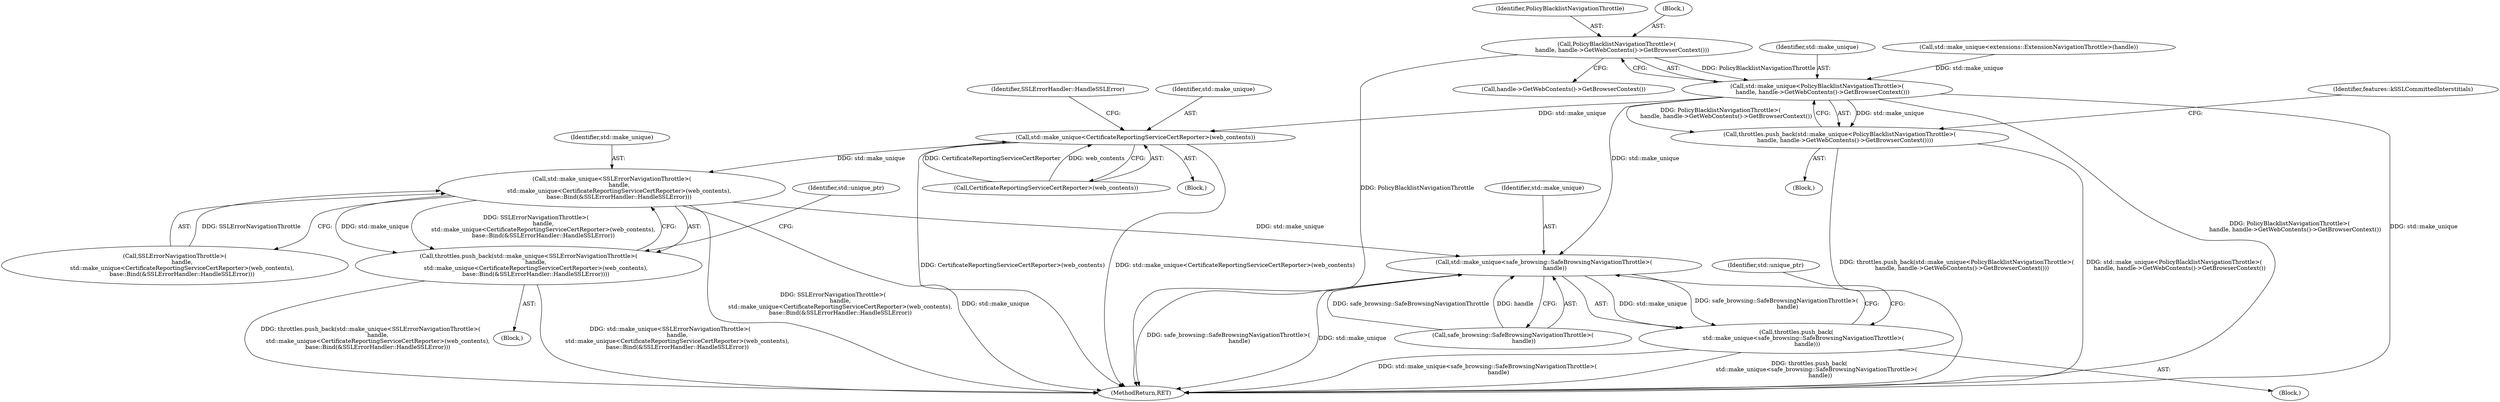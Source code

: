 digraph "0_Chrome_5bb223676defeba9c44a5ce42460c86e24561e73@pointer" {
"1000282" [label="(Call,PolicyBlacklistNavigationThrottle>(\n      handle, handle->GetWebContents()->GetBrowserContext()))"];
"1000280" [label="(Call,std::make_unique<PolicyBlacklistNavigationThrottle>(\n      handle, handle->GetWebContents()->GetBrowserContext()))"];
"1000279" [label="(Call,throttles.push_back(std::make_unique<PolicyBlacklistNavigationThrottle>(\n      handle, handle->GetWebContents()->GetBrowserContext())))"];
"1000299" [label="(Call,std::make_unique<CertificateReportingServiceCertReporter>(web_contents))"];
"1000292" [label="(Call,std::make_unique<SSLErrorNavigationThrottle>(\n        handle,\n        std::make_unique<CertificateReportingServiceCertReporter>(web_contents),\n        base::Bind(&SSLErrorHandler::HandleSSLError)))"];
"1000291" [label="(Call,throttles.push_back(std::make_unique<SSLErrorNavigationThrottle>(\n        handle,\n        std::make_unique<CertificateReportingServiceCertReporter>(web_contents),\n        base::Bind(&SSLErrorHandler::HandleSSLError))))"];
"1000377" [label="(Call,std::make_unique<safe_browsing::SafeBrowsingNavigationThrottle>(\n            handle))"];
"1000376" [label="(Call,throttles.push_back(\n        std::make_unique<safe_browsing::SafeBrowsingNavigationThrottle>(\n            handle)))"];
"1000283" [label="(Identifier,PolicyBlacklistNavigationThrottle)"];
"1000306" [label="(Identifier,SSLErrorHandler::HandleSSLError)"];
"1000379" [label="(Call,safe_browsing::SafeBrowsingNavigationThrottle>(\n            handle))"];
"1000301" [label="(Call,CertificateReportingServiceCertReporter>(web_contents))"];
"1000294" [label="(Call,SSLErrorNavigationThrottle>(\n        handle,\n        std::make_unique<CertificateReportingServiceCertReporter>(web_contents),\n        base::Bind(&SSLErrorHandler::HandleSSLError)))"];
"1000282" [label="(Call,PolicyBlacklistNavigationThrottle>(\n      handle, handle->GetWebContents()->GetBrowserContext()))"];
"1000281" [label="(Identifier,std::make_unique)"];
"1000290" [label="(Block,)"];
"1000292" [label="(Call,std::make_unique<SSLErrorNavigationThrottle>(\n        handle,\n        std::make_unique<CertificateReportingServiceCertReporter>(web_contents),\n        base::Bind(&SSLErrorHandler::HandleSSLError)))"];
"1000291" [label="(Call,throttles.push_back(std::make_unique<SSLErrorNavigationThrottle>(\n        handle,\n        std::make_unique<CertificateReportingServiceCertReporter>(web_contents),\n        base::Bind(&SSLErrorHandler::HandleSSLError))))"];
"1000299" [label="(Call,std::make_unique<CertificateReportingServiceCertReporter>(web_contents))"];
"1000298" [label="(Block,)"];
"1000375" [label="(Block,)"];
"1000378" [label="(Identifier,std::make_unique)"];
"1000286" [label="(Call,handle->GetWebContents()->GetBrowserContext())"];
"1000376" [label="(Call,throttles.push_back(\n        std::make_unique<safe_browsing::SafeBrowsingNavigationThrottle>(\n            handle)))"];
"1000284" [label="(Block,)"];
"1000280" [label="(Call,std::make_unique<PolicyBlacklistNavigationThrottle>(\n      handle, handle->GetWebContents()->GetBrowserContext()))"];
"1000397" [label="(MethodReturn,RET)"];
"1000102" [label="(Block,)"];
"1000184" [label="(Call,std::make_unique<extensions::ExtensionNavigationThrottle>(handle))"];
"1000384" [label="(Identifier,std::unique_ptr)"];
"1000377" [label="(Call,std::make_unique<safe_browsing::SafeBrowsingNavigationThrottle>(\n            handle))"];
"1000300" [label="(Identifier,std::make_unique)"];
"1000309" [label="(Identifier,std::unique_ptr)"];
"1000293" [label="(Identifier,std::make_unique)"];
"1000279" [label="(Call,throttles.push_back(std::make_unique<PolicyBlacklistNavigationThrottle>(\n      handle, handle->GetWebContents()->GetBrowserContext())))"];
"1000289" [label="(Identifier,features::kSSLCommittedInterstitials)"];
"1000282" -> "1000280"  [label="AST: "];
"1000282" -> "1000286"  [label="CFG: "];
"1000283" -> "1000282"  [label="AST: "];
"1000284" -> "1000282"  [label="AST: "];
"1000280" -> "1000282"  [label="CFG: "];
"1000282" -> "1000397"  [label="DDG: PolicyBlacklistNavigationThrottle"];
"1000282" -> "1000280"  [label="DDG: PolicyBlacklistNavigationThrottle"];
"1000280" -> "1000279"  [label="AST: "];
"1000281" -> "1000280"  [label="AST: "];
"1000279" -> "1000280"  [label="CFG: "];
"1000280" -> "1000397"  [label="DDG: PolicyBlacklistNavigationThrottle>(\n      handle, handle->GetWebContents()->GetBrowserContext())"];
"1000280" -> "1000397"  [label="DDG: std::make_unique"];
"1000280" -> "1000279"  [label="DDG: std::make_unique"];
"1000280" -> "1000279"  [label="DDG: PolicyBlacklistNavigationThrottle>(\n      handle, handle->GetWebContents()->GetBrowserContext())"];
"1000184" -> "1000280"  [label="DDG: std::make_unique"];
"1000280" -> "1000299"  [label="DDG: std::make_unique"];
"1000280" -> "1000377"  [label="DDG: std::make_unique"];
"1000279" -> "1000102"  [label="AST: "];
"1000289" -> "1000279"  [label="CFG: "];
"1000279" -> "1000397"  [label="DDG: std::make_unique<PolicyBlacklistNavigationThrottle>(\n      handle, handle->GetWebContents()->GetBrowserContext())"];
"1000279" -> "1000397"  [label="DDG: throttles.push_back(std::make_unique<PolicyBlacklistNavigationThrottle>(\n      handle, handle->GetWebContents()->GetBrowserContext()))"];
"1000299" -> "1000298"  [label="AST: "];
"1000299" -> "1000301"  [label="CFG: "];
"1000300" -> "1000299"  [label="AST: "];
"1000301" -> "1000299"  [label="AST: "];
"1000306" -> "1000299"  [label="CFG: "];
"1000299" -> "1000397"  [label="DDG: std::make_unique<CertificateReportingServiceCertReporter>(web_contents)"];
"1000299" -> "1000397"  [label="DDG: CertificateReportingServiceCertReporter>(web_contents)"];
"1000299" -> "1000292"  [label="DDG: std::make_unique"];
"1000301" -> "1000299"  [label="DDG: CertificateReportingServiceCertReporter"];
"1000301" -> "1000299"  [label="DDG: web_contents"];
"1000292" -> "1000291"  [label="AST: "];
"1000292" -> "1000294"  [label="CFG: "];
"1000293" -> "1000292"  [label="AST: "];
"1000294" -> "1000292"  [label="AST: "];
"1000291" -> "1000292"  [label="CFG: "];
"1000292" -> "1000397"  [label="DDG: SSLErrorNavigationThrottle>(\n        handle,\n        std::make_unique<CertificateReportingServiceCertReporter>(web_contents),\n        base::Bind(&SSLErrorHandler::HandleSSLError))"];
"1000292" -> "1000397"  [label="DDG: std::make_unique"];
"1000292" -> "1000291"  [label="DDG: std::make_unique"];
"1000292" -> "1000291"  [label="DDG: SSLErrorNavigationThrottle>(\n        handle,\n        std::make_unique<CertificateReportingServiceCertReporter>(web_contents),\n        base::Bind(&SSLErrorHandler::HandleSSLError))"];
"1000294" -> "1000292"  [label="DDG: SSLErrorNavigationThrottle"];
"1000292" -> "1000377"  [label="DDG: std::make_unique"];
"1000291" -> "1000290"  [label="AST: "];
"1000309" -> "1000291"  [label="CFG: "];
"1000291" -> "1000397"  [label="DDG: throttles.push_back(std::make_unique<SSLErrorNavigationThrottle>(\n        handle,\n        std::make_unique<CertificateReportingServiceCertReporter>(web_contents),\n        base::Bind(&SSLErrorHandler::HandleSSLError)))"];
"1000291" -> "1000397"  [label="DDG: std::make_unique<SSLErrorNavigationThrottle>(\n        handle,\n        std::make_unique<CertificateReportingServiceCertReporter>(web_contents),\n        base::Bind(&SSLErrorHandler::HandleSSLError))"];
"1000377" -> "1000376"  [label="AST: "];
"1000377" -> "1000379"  [label="CFG: "];
"1000378" -> "1000377"  [label="AST: "];
"1000379" -> "1000377"  [label="AST: "];
"1000376" -> "1000377"  [label="CFG: "];
"1000377" -> "1000397"  [label="DDG: safe_browsing::SafeBrowsingNavigationThrottle>(\n            handle)"];
"1000377" -> "1000397"  [label="DDG: std::make_unique"];
"1000377" -> "1000376"  [label="DDG: std::make_unique"];
"1000377" -> "1000376"  [label="DDG: safe_browsing::SafeBrowsingNavigationThrottle>(\n            handle)"];
"1000379" -> "1000377"  [label="DDG: safe_browsing::SafeBrowsingNavigationThrottle"];
"1000379" -> "1000377"  [label="DDG: handle"];
"1000376" -> "1000375"  [label="AST: "];
"1000384" -> "1000376"  [label="CFG: "];
"1000376" -> "1000397"  [label="DDG: throttles.push_back(\n        std::make_unique<safe_browsing::SafeBrowsingNavigationThrottle>(\n            handle))"];
"1000376" -> "1000397"  [label="DDG: std::make_unique<safe_browsing::SafeBrowsingNavigationThrottle>(\n            handle)"];
}
